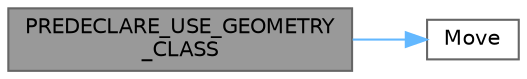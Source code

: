 digraph "PREDECLARE_USE_GEOMETRY_CLASS"
{
 // INTERACTIVE_SVG=YES
 // LATEX_PDF_SIZE
  bgcolor="transparent";
  edge [fontname=Helvetica,fontsize=10,labelfontname=Helvetica,labelfontsize=10];
  node [fontname=Helvetica,fontsize=10,shape=box,height=0.2,width=0.4];
  rankdir="LR";
  Node1 [id="Node000001",label="PREDECLARE_USE_GEOMETRY\l_CLASS",height=0.2,width=0.4,color="gray40", fillcolor="grey60", style="filled", fontcolor="black",tooltip=" "];
  Node1 -> Node2 [id="edge1_Node000001_Node000002",color="steelblue1",style="solid",tooltip=" "];
  Node2 [id="Node000002",label="Move",height=0.2,width=0.4,color="grey40", fillcolor="white", style="filled",URL="$d4/d24/UnrealTemplate_8h.html#aac19a03e07e529321e5b1dd5e6e47854",tooltip="This is used to provide type specific behavior for a copy which cannot change the value of B."];
}
